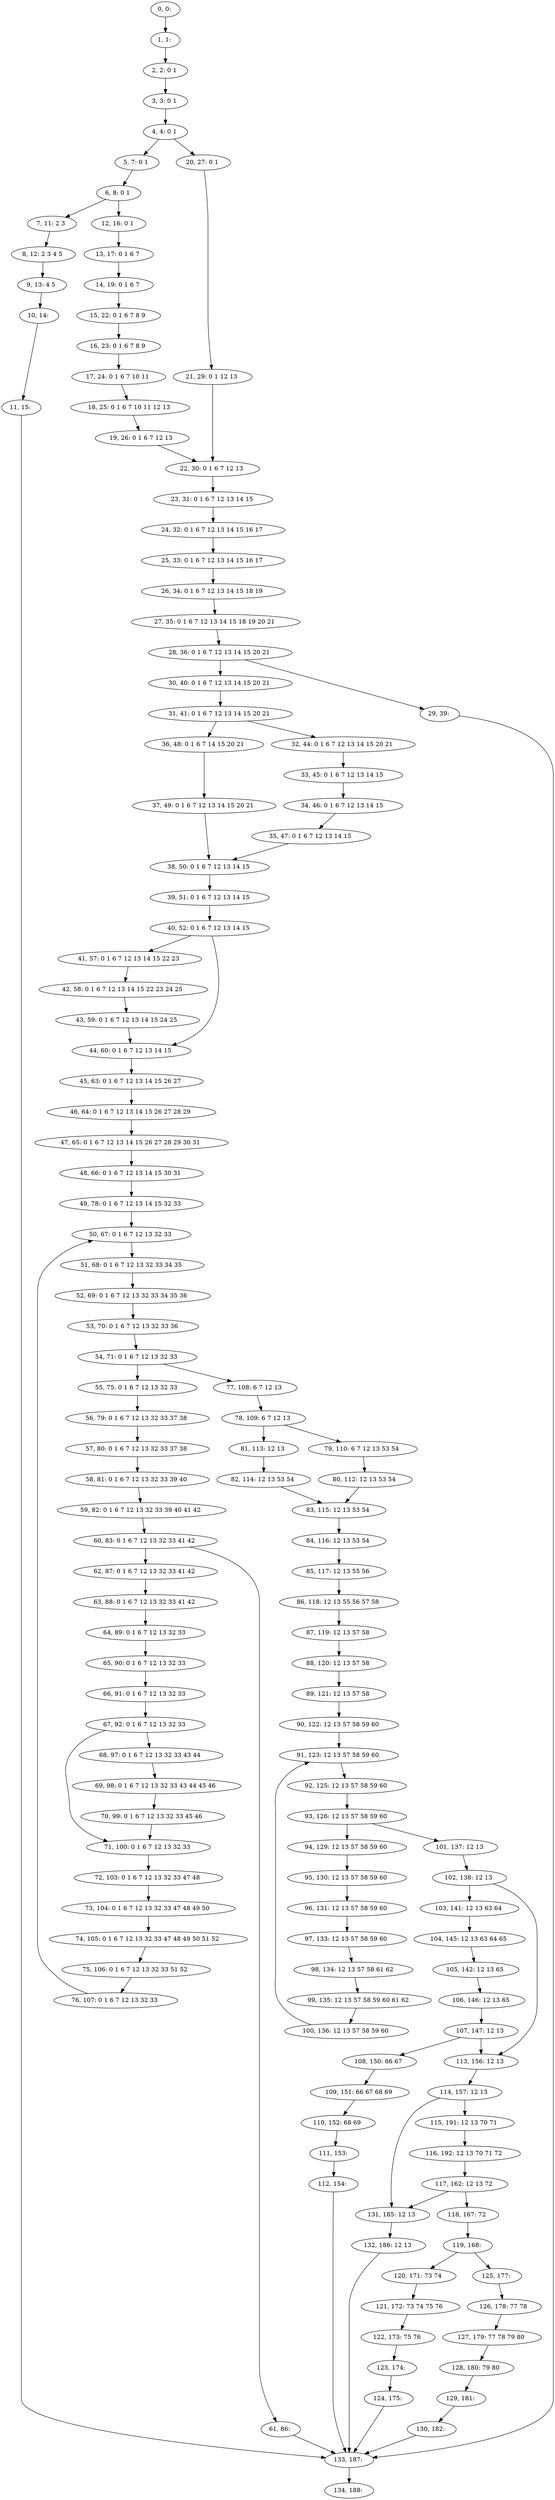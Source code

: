 digraph G {
0[label="0, 0: "];
1[label="1, 1: "];
2[label="2, 2: 0 1 "];
3[label="3, 3: 0 1 "];
4[label="4, 4: 0 1 "];
5[label="5, 7: 0 1 "];
6[label="6, 8: 0 1 "];
7[label="7, 11: 2 3 "];
8[label="8, 12: 2 3 4 5 "];
9[label="9, 13: 4 5 "];
10[label="10, 14: "];
11[label="11, 15: "];
12[label="12, 16: 0 1 "];
13[label="13, 17: 0 1 6 7 "];
14[label="14, 19: 0 1 6 7 "];
15[label="15, 22: 0 1 6 7 8 9 "];
16[label="16, 23: 0 1 6 7 8 9 "];
17[label="17, 24: 0 1 6 7 10 11 "];
18[label="18, 25: 0 1 6 7 10 11 12 13 "];
19[label="19, 26: 0 1 6 7 12 13 "];
20[label="20, 27: 0 1 "];
21[label="21, 29: 0 1 12 13 "];
22[label="22, 30: 0 1 6 7 12 13 "];
23[label="23, 31: 0 1 6 7 12 13 14 15 "];
24[label="24, 32: 0 1 6 7 12 13 14 15 16 17 "];
25[label="25, 33: 0 1 6 7 12 13 14 15 16 17 "];
26[label="26, 34: 0 1 6 7 12 13 14 15 18 19 "];
27[label="27, 35: 0 1 6 7 12 13 14 15 18 19 20 21 "];
28[label="28, 36: 0 1 6 7 12 13 14 15 20 21 "];
29[label="29, 39: "];
30[label="30, 40: 0 1 6 7 12 13 14 15 20 21 "];
31[label="31, 41: 0 1 6 7 12 13 14 15 20 21 "];
32[label="32, 44: 0 1 6 7 12 13 14 15 20 21 "];
33[label="33, 45: 0 1 6 7 12 13 14 15 "];
34[label="34, 46: 0 1 6 7 12 13 14 15 "];
35[label="35, 47: 0 1 6 7 12 13 14 15 "];
36[label="36, 48: 0 1 6 7 14 15 20 21 "];
37[label="37, 49: 0 1 6 7 12 13 14 15 20 21 "];
38[label="38, 50: 0 1 6 7 12 13 14 15 "];
39[label="39, 51: 0 1 6 7 12 13 14 15 "];
40[label="40, 52: 0 1 6 7 12 13 14 15 "];
41[label="41, 57: 0 1 6 7 12 13 14 15 22 23 "];
42[label="42, 58: 0 1 6 7 12 13 14 15 22 23 24 25 "];
43[label="43, 59: 0 1 6 7 12 13 14 15 24 25 "];
44[label="44, 60: 0 1 6 7 12 13 14 15 "];
45[label="45, 63: 0 1 6 7 12 13 14 15 26 27 "];
46[label="46, 64: 0 1 6 7 12 13 14 15 26 27 28 29 "];
47[label="47, 65: 0 1 6 7 12 13 14 15 26 27 28 29 30 31 "];
48[label="48, 66: 0 1 6 7 12 13 14 15 30 31 "];
49[label="49, 78: 0 1 6 7 12 13 14 15 32 33 "];
50[label="50, 67: 0 1 6 7 12 13 32 33 "];
51[label="51, 68: 0 1 6 7 12 13 32 33 34 35 "];
52[label="52, 69: 0 1 6 7 12 13 32 33 34 35 36 "];
53[label="53, 70: 0 1 6 7 12 13 32 33 36 "];
54[label="54, 71: 0 1 6 7 12 13 32 33 "];
55[label="55, 75: 0 1 6 7 12 13 32 33 "];
56[label="56, 79: 0 1 6 7 12 13 32 33 37 38 "];
57[label="57, 80: 0 1 6 7 12 13 32 33 37 38 "];
58[label="58, 81: 0 1 6 7 12 13 32 33 39 40 "];
59[label="59, 82: 0 1 6 7 12 13 32 33 39 40 41 42 "];
60[label="60, 83: 0 1 6 7 12 13 32 33 41 42 "];
61[label="61, 86: "];
62[label="62, 87: 0 1 6 7 12 13 32 33 41 42 "];
63[label="63, 88: 0 1 6 7 12 13 32 33 41 42 "];
64[label="64, 89: 0 1 6 7 12 13 32 33 "];
65[label="65, 90: 0 1 6 7 12 13 32 33 "];
66[label="66, 91: 0 1 6 7 12 13 32 33 "];
67[label="67, 92: 0 1 6 7 12 13 32 33 "];
68[label="68, 97: 0 1 6 7 12 13 32 33 43 44 "];
69[label="69, 98: 0 1 6 7 12 13 32 33 43 44 45 46 "];
70[label="70, 99: 0 1 6 7 12 13 32 33 45 46 "];
71[label="71, 100: 0 1 6 7 12 13 32 33 "];
72[label="72, 103: 0 1 6 7 12 13 32 33 47 48 "];
73[label="73, 104: 0 1 6 7 12 13 32 33 47 48 49 50 "];
74[label="74, 105: 0 1 6 7 12 13 32 33 47 48 49 50 51 52 "];
75[label="75, 106: 0 1 6 7 12 13 32 33 51 52 "];
76[label="76, 107: 0 1 6 7 12 13 32 33 "];
77[label="77, 108: 6 7 12 13 "];
78[label="78, 109: 6 7 12 13 "];
79[label="79, 110: 6 7 12 13 53 54 "];
80[label="80, 112: 12 13 53 54 "];
81[label="81, 113: 12 13 "];
82[label="82, 114: 12 13 53 54 "];
83[label="83, 115: 12 13 53 54 "];
84[label="84, 116: 12 13 53 54 "];
85[label="85, 117: 12 13 55 56 "];
86[label="86, 118: 12 13 55 56 57 58 "];
87[label="87, 119: 12 13 57 58 "];
88[label="88, 120: 12 13 57 58 "];
89[label="89, 121: 12 13 57 58 "];
90[label="90, 122: 12 13 57 58 59 60 "];
91[label="91, 123: 12 13 57 58 59 60 "];
92[label="92, 125: 12 13 57 58 59 60 "];
93[label="93, 126: 12 13 57 58 59 60 "];
94[label="94, 129: 12 13 57 58 59 60 "];
95[label="95, 130: 12 13 57 58 59 60 "];
96[label="96, 131: 12 13 57 58 59 60 "];
97[label="97, 133: 12 13 57 58 59 60 "];
98[label="98, 134: 12 13 57 58 61 62 "];
99[label="99, 135: 12 13 57 58 59 60 61 62 "];
100[label="100, 136: 12 13 57 58 59 60 "];
101[label="101, 137: 12 13 "];
102[label="102, 138: 12 13 "];
103[label="103, 141: 12 13 63 64 "];
104[label="104, 145: 12 13 63 64 65 "];
105[label="105, 142: 12 13 65 "];
106[label="106, 146: 12 13 65 "];
107[label="107, 147: 12 13 "];
108[label="108, 150: 66 67 "];
109[label="109, 151: 66 67 68 69 "];
110[label="110, 152: 68 69 "];
111[label="111, 153: "];
112[label="112, 154: "];
113[label="113, 156: 12 13 "];
114[label="114, 157: 12 13 "];
115[label="115, 191: 12 13 70 71 "];
116[label="116, 192: 12 13 70 71 72 "];
117[label="117, 162: 12 13 72 "];
118[label="118, 167: 72 "];
119[label="119, 168: "];
120[label="120, 171: 73 74 "];
121[label="121, 172: 73 74 75 76 "];
122[label="122, 173: 75 76 "];
123[label="123, 174: "];
124[label="124, 175: "];
125[label="125, 177: "];
126[label="126, 178: 77 78 "];
127[label="127, 179: 77 78 79 80 "];
128[label="128, 180: 79 80 "];
129[label="129, 181: "];
130[label="130, 182: "];
131[label="131, 185: 12 13 "];
132[label="132, 186: 12 13 "];
133[label="133, 187: "];
134[label="134, 188: "];
0->1 ;
1->2 ;
2->3 ;
3->4 ;
4->5 ;
4->20 ;
5->6 ;
6->7 ;
6->12 ;
7->8 ;
8->9 ;
9->10 ;
10->11 ;
11->133 ;
12->13 ;
13->14 ;
14->15 ;
15->16 ;
16->17 ;
17->18 ;
18->19 ;
19->22 ;
20->21 ;
21->22 ;
22->23 ;
23->24 ;
24->25 ;
25->26 ;
26->27 ;
27->28 ;
28->29 ;
28->30 ;
29->133 ;
30->31 ;
31->32 ;
31->36 ;
32->33 ;
33->34 ;
34->35 ;
35->38 ;
36->37 ;
37->38 ;
38->39 ;
39->40 ;
40->41 ;
40->44 ;
41->42 ;
42->43 ;
43->44 ;
44->45 ;
45->46 ;
46->47 ;
47->48 ;
48->49 ;
49->50 ;
50->51 ;
51->52 ;
52->53 ;
53->54 ;
54->55 ;
54->77 ;
55->56 ;
56->57 ;
57->58 ;
58->59 ;
59->60 ;
60->61 ;
60->62 ;
61->133 ;
62->63 ;
63->64 ;
64->65 ;
65->66 ;
66->67 ;
67->68 ;
67->71 ;
68->69 ;
69->70 ;
70->71 ;
71->72 ;
72->73 ;
73->74 ;
74->75 ;
75->76 ;
76->50 ;
77->78 ;
78->79 ;
78->81 ;
79->80 ;
80->83 ;
81->82 ;
82->83 ;
83->84 ;
84->85 ;
85->86 ;
86->87 ;
87->88 ;
88->89 ;
89->90 ;
90->91 ;
91->92 ;
92->93 ;
93->94 ;
93->101 ;
94->95 ;
95->96 ;
96->97 ;
97->98 ;
98->99 ;
99->100 ;
100->91 ;
101->102 ;
102->103 ;
102->113 ;
103->104 ;
104->105 ;
105->106 ;
106->107 ;
107->108 ;
107->113 ;
108->109 ;
109->110 ;
110->111 ;
111->112 ;
112->133 ;
113->114 ;
114->115 ;
114->131 ;
115->116 ;
116->117 ;
117->118 ;
117->131 ;
118->119 ;
119->120 ;
119->125 ;
120->121 ;
121->122 ;
122->123 ;
123->124 ;
124->133 ;
125->126 ;
126->127 ;
127->128 ;
128->129 ;
129->130 ;
130->133 ;
131->132 ;
132->133 ;
133->134 ;
}
